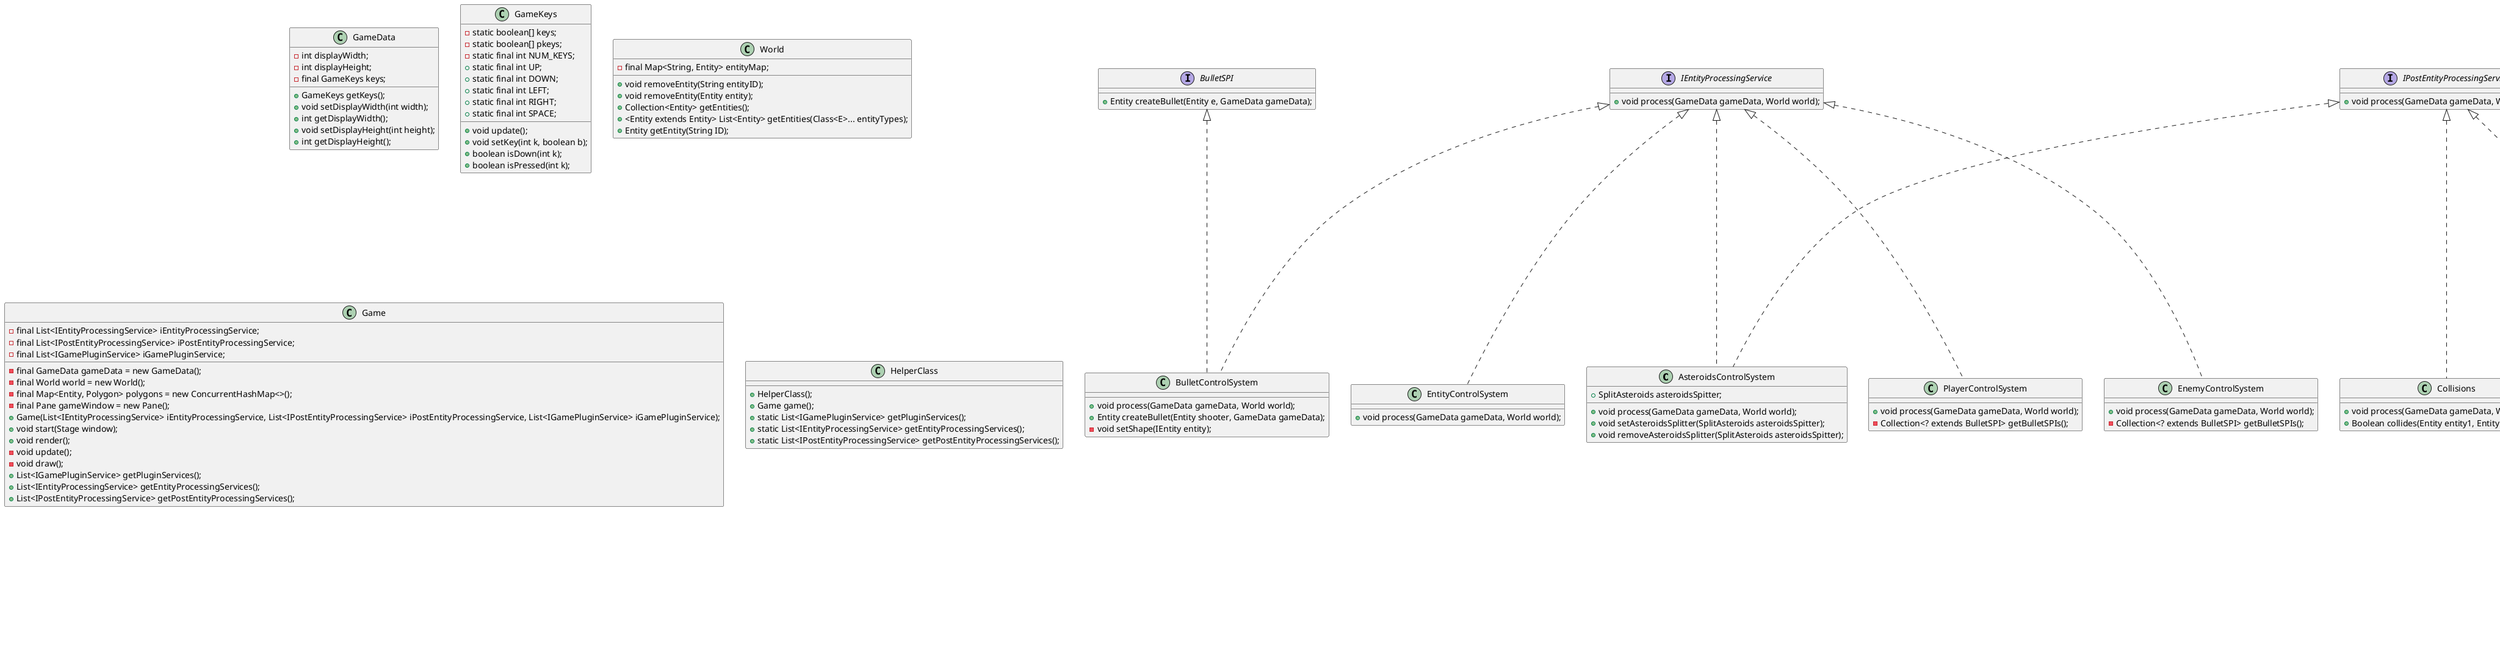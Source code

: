 @startuml
'https://plantuml.com/class-diagram

class AsteroidsControlSystem implements IEntityProcessingService, IPostEntityProcessingService{
+ SplitAsteroids asteroidsSpitter;
+ void process(GameData gameData, World world);
+ void setAsteroidsSplitter(SplitAsteroids asteroidsSpitter);
+ void removeAsteroidsSplitter(SplitAsteroids asteroidsSpitter);
}

class AsteroidsPlugin implements IGamePluginService{
- Entity asteroids;
+ void start(GameData gameData, World world);
+ Entity createAsteroids(GameData gameData, Entity entity);
+ void stop(GameData gameData, World world);
}

class AsteroidsPostControlSystem implements IPostEntityProcessingService{
+ SplitAsteroids asteroidsSplitter;
+ void setAsteroidsSplitter(SplitAsteroids asteroidsSplitter);
+ void removeAsteroidsSplitter(SplitAsteroids asteroidsSplitter);
}

class AsteroidsSplitImpl implements SplitAsteroids{
+ void createSplitAsteroid(IEntity entity, World world, GameData gameData);
}

class BulletControlSystem implements IEntityProcessingService, BulletSPI{
+ void process(GameData gameData, World world);
+ Entity createBullet(Entity shooter, GameData gameData);
- void setShape(IEntity entity);
}

class BulletPlugin implements IGamePluginService{
- Entity bullet;
+ void start(GameData gameData, World world);
+ void stop(GameData gameData, World world);
}

class Collisions implements IPostEntityProcessingService{
+ void process(GameData gameData, World world);
+ Boolean collides(Entity entity1, Entity entity2);
}


class Entity implements Serializable{
- final UUID ID = UUID.randomUUID();
- double size;
- boolean death;
- double[] polygonCoordinates;
- double x;
- double y;
- double rotation;
- double objectiveX;
- double objectiveY;
- Paint color;
+ String getID();
+ void setPolygonCoordinates(double... coordinates);
+ double[] getPolygonCoordinates();
+ void setX(double x);
+ double getX();
+ void setY(double y);
+ double getY();
+ void setRotation(double rotation);
+ double getRotation();
+ double getobjectiveX();
+ double getobjectiveY();
+ void setObjectiveX(double objectiveX);
+ void setObjectiveY(double objectiveY);
+ void setColor(Paint color);
+ Paint getColor();
+ void setSize(double size);
+ double getSize();
+ void setDeath(boolean death);
+ boolean getDeath();
+ void setRadius(double radius);
+ double getRadius();
}

class GameData{
- int displayWidth;
- int displayHeight;
- final GameKeys keys;
+ GameKeys getKeys();
+ void setDisplayWidth(int width);
+ int getDisplayWidth();
+ void setDisplayHeight(int height);
+ int getDisplayHeight();
}

class GameKeys{
- static boolean[] keys;
- static boolean[] pkeys;
- static final int NUM_KEYS;
+ static final int UP;
+ static final int DOWN;
+ static final int LEFT;
+ static final int RIGHT;
+ static final int SPACE;
+ void update();
+ void setKey(int k, boolean b);
+ boolean isDown(int k);
+ boolean isPressed(int k);
}

class World{
- final Map<String, Entity> entityMap;
+ void removeEntity(String entityID);
+ void removeEntity(Entity entity);
+ Collection<Entity> getEntities();
+ <Entity extends Entity> List<Entity> getEntities(Class<E>... entityTypes);
+ Entity getEntity(String ID);
}

interface IEntityProcessingService{
+ void process(GameData gameData, World world);
}
interface IGamePluginService{
+ void start(GameData gameData, World world);
+ void stop(GameData gameData, World world);
}

interface IPostEntityProcessingService{
+ void process(GameData gameData, World world);
}

class Asteroids extends Entity{

}

interface SplitAsteroids{
+ void createSplitAsteroid(Entity entity, World world, GameData gameData);
}

class Bullet extends Entity{
}

interface BulletSPI{
+ Entity createBullet(Entity e, GameData gameData);
}

class Game{
- final GameData gameData = new GameData();
- final World world = new World();
- final Map<Entity, Polygon> polygons = new ConcurrentHashMap<>();
- final Pane gameWindow = new Pane();
- final List<IEntityProcessingService> iEntityProcessingService;
- final List<IPostEntityProcessingService> iPostEntityProcessingService;
- final List<IGamePluginService> iGamePluginService;
+ Game(List<IEntityProcessingService> iEntityProcessingService, List<IPostEntityProcessingService> iPostEntityProcessingService, List<IGamePluginService> iGamePluginService);
+ void start(Stage window);
+ void render();
- void update();
- void draw();
+ List<IGamePluginService> getPluginServices();
+ List<IEntityProcessingService> getEntityProcessingServices();
+ List<IPostEntityProcessingService> getPostEntityProcessingServices();
}

class HelperClass{
+ HelperClass();
+ Game game();
+ static List<IGamePluginService> getPluginServices();
+ static List<IEntityProcessingService> getEntityProcessingServices();
+ static List<IPostEntityProcessingService> getPostEntityProcessingServices();
}

class Main extends Application{
+ static void main(String[] args);
+ void start(Stage window);
}

class Enemy extends Entity{
}

class EnemyControlSystem implements IEntityProcessingService{
+ void process(GameData gameData, World world);
- Collection<? extends BulletSPI> getBulletSPIs();
}

class EnemyPlugin implements IGamePluginService{
- Entity enemy;
+ EnemyPlugin();
+ void start(GameData gameData, World world);
- Entity createEnemy(GameData gameData);
+ void stop(GameData gameData, World world);
}

class Player extends Entity{
}

class PlayerControlSystem implements IEntityProcessingService{
+ void process(GameData gameData, World world);
- Collection<? extends BulletSPI> getBulletSPIs();
}

class PlayerPlugin implements IGamePluginService{
- Entity player;
- boolean death;
+ PlayerPlugin();
+ void start(GameData gameData, World world);
- Entity createPlayerShip(GameData gameData);
+ void stop(GameData gameData, World world);
}


class EntityControlSystem implements IEntityProcessingService{
+ void process(GameData gameData, World world);
}


@enduml
